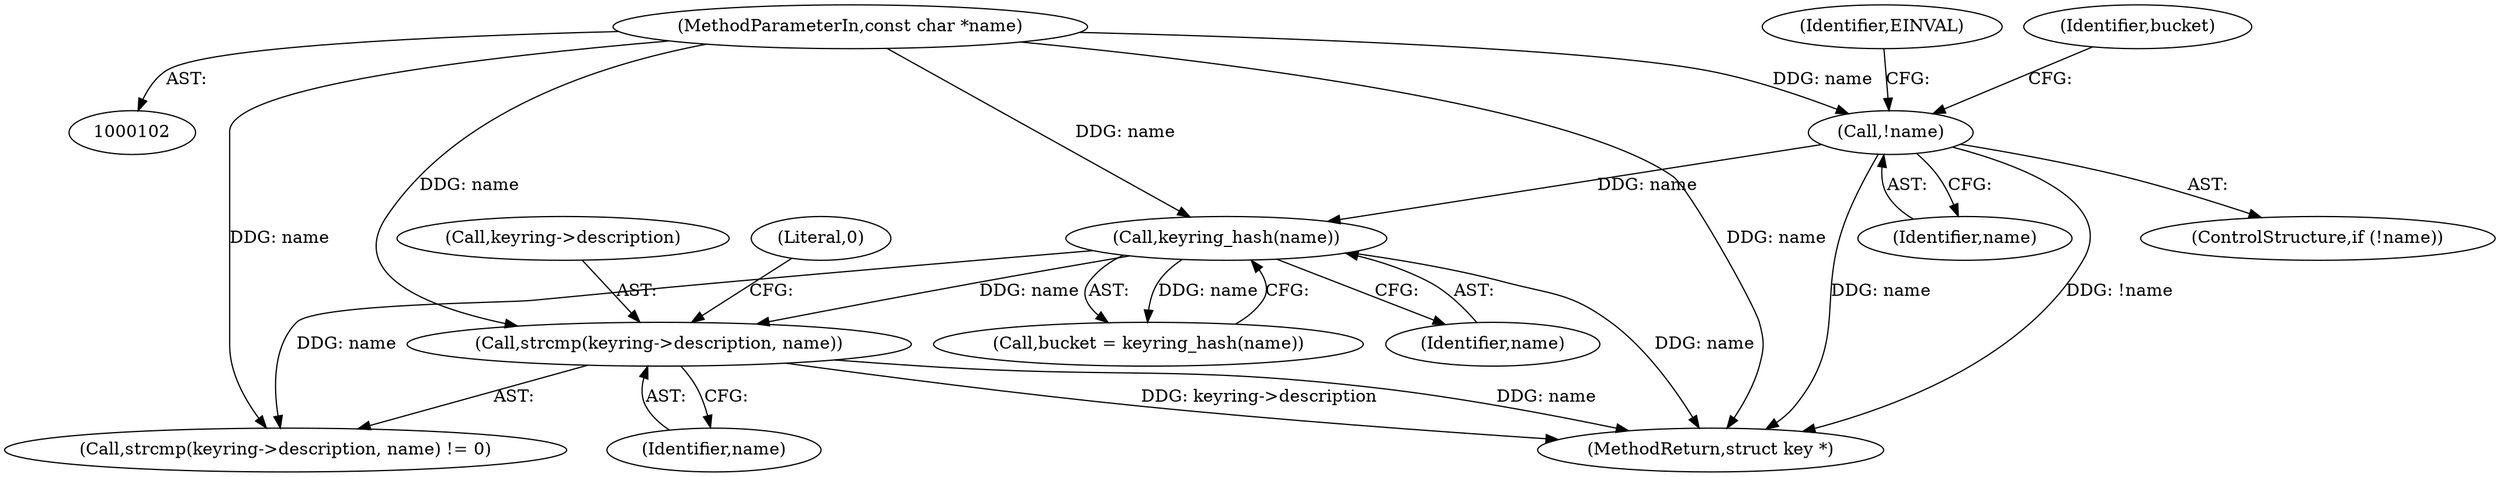 digraph "0_linux_237bbd29f7a049d310d907f4b2716a7feef9abf3_0@API" {
"1000150" [label="(Call,strcmp(keyring->description, name))"];
"1000117" [label="(Call,keyring_hash(name))"];
"1000109" [label="(Call,!name)"];
"1000103" [label="(MethodParameterIn,const char *name)"];
"1000108" [label="(ControlStructure,if (!name))"];
"1000116" [label="(Identifier,bucket)"];
"1000150" [label="(Call,strcmp(keyring->description, name))"];
"1000115" [label="(Call,bucket = keyring_hash(name))"];
"1000110" [label="(Identifier,name)"];
"1000109" [label="(Call,!name)"];
"1000155" [label="(Literal,0)"];
"1000154" [label="(Identifier,name)"];
"1000117" [label="(Call,keyring_hash(name))"];
"1000103" [label="(MethodParameterIn,const char *name)"];
"1000149" [label="(Call,strcmp(keyring->description, name) != 0)"];
"1000207" [label="(MethodReturn,struct key *)"];
"1000118" [label="(Identifier,name)"];
"1000151" [label="(Call,keyring->description)"];
"1000114" [label="(Identifier,EINVAL)"];
"1000150" -> "1000149"  [label="AST: "];
"1000150" -> "1000154"  [label="CFG: "];
"1000151" -> "1000150"  [label="AST: "];
"1000154" -> "1000150"  [label="AST: "];
"1000155" -> "1000150"  [label="CFG: "];
"1000150" -> "1000207"  [label="DDG: keyring->description"];
"1000150" -> "1000207"  [label="DDG: name"];
"1000117" -> "1000150"  [label="DDG: name"];
"1000103" -> "1000150"  [label="DDG: name"];
"1000117" -> "1000115"  [label="AST: "];
"1000117" -> "1000118"  [label="CFG: "];
"1000118" -> "1000117"  [label="AST: "];
"1000115" -> "1000117"  [label="CFG: "];
"1000117" -> "1000207"  [label="DDG: name"];
"1000117" -> "1000115"  [label="DDG: name"];
"1000109" -> "1000117"  [label="DDG: name"];
"1000103" -> "1000117"  [label="DDG: name"];
"1000117" -> "1000149"  [label="DDG: name"];
"1000109" -> "1000108"  [label="AST: "];
"1000109" -> "1000110"  [label="CFG: "];
"1000110" -> "1000109"  [label="AST: "];
"1000114" -> "1000109"  [label="CFG: "];
"1000116" -> "1000109"  [label="CFG: "];
"1000109" -> "1000207"  [label="DDG: name"];
"1000109" -> "1000207"  [label="DDG: !name"];
"1000103" -> "1000109"  [label="DDG: name"];
"1000103" -> "1000102"  [label="AST: "];
"1000103" -> "1000207"  [label="DDG: name"];
"1000103" -> "1000149"  [label="DDG: name"];
}
